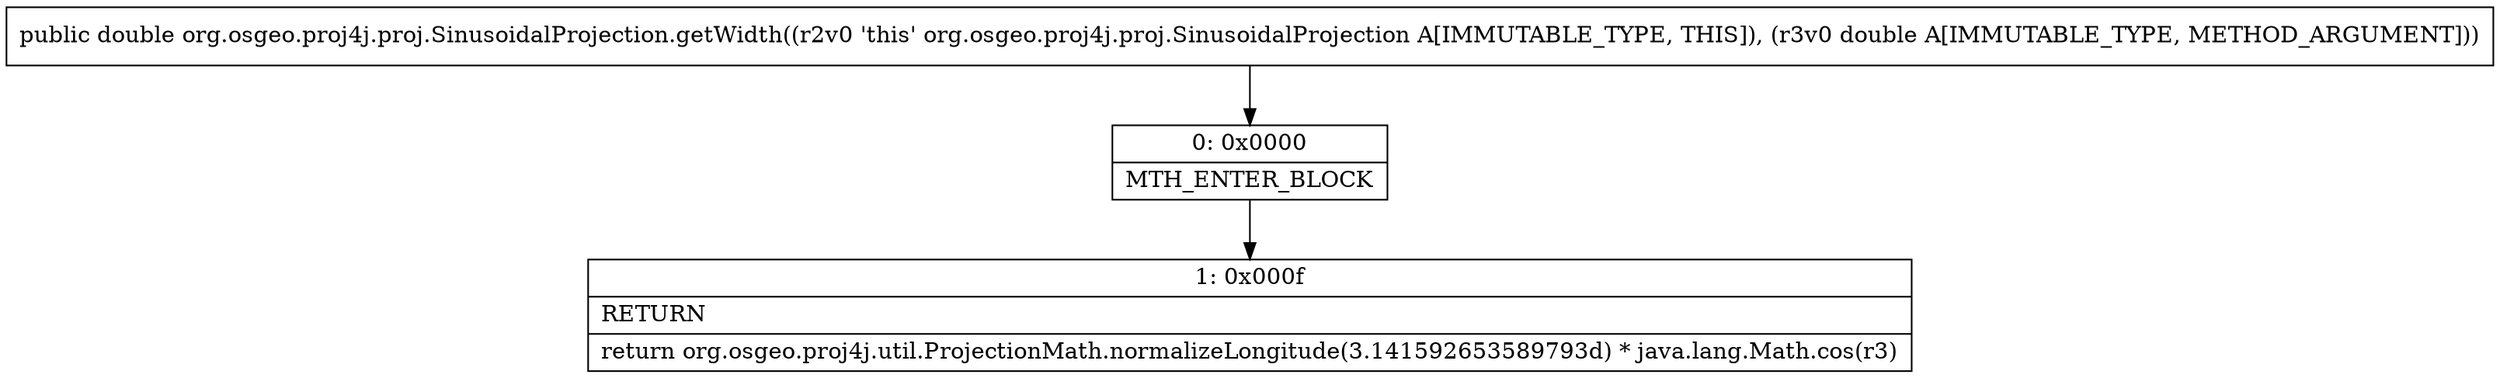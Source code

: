 digraph "CFG fororg.osgeo.proj4j.proj.SinusoidalProjection.getWidth(D)D" {
Node_0 [shape=record,label="{0\:\ 0x0000|MTH_ENTER_BLOCK\l}"];
Node_1 [shape=record,label="{1\:\ 0x000f|RETURN\l|return org.osgeo.proj4j.util.ProjectionMath.normalizeLongitude(3.141592653589793d) * java.lang.Math.cos(r3)\l}"];
MethodNode[shape=record,label="{public double org.osgeo.proj4j.proj.SinusoidalProjection.getWidth((r2v0 'this' org.osgeo.proj4j.proj.SinusoidalProjection A[IMMUTABLE_TYPE, THIS]), (r3v0 double A[IMMUTABLE_TYPE, METHOD_ARGUMENT])) }"];
MethodNode -> Node_0;
Node_0 -> Node_1;
}

